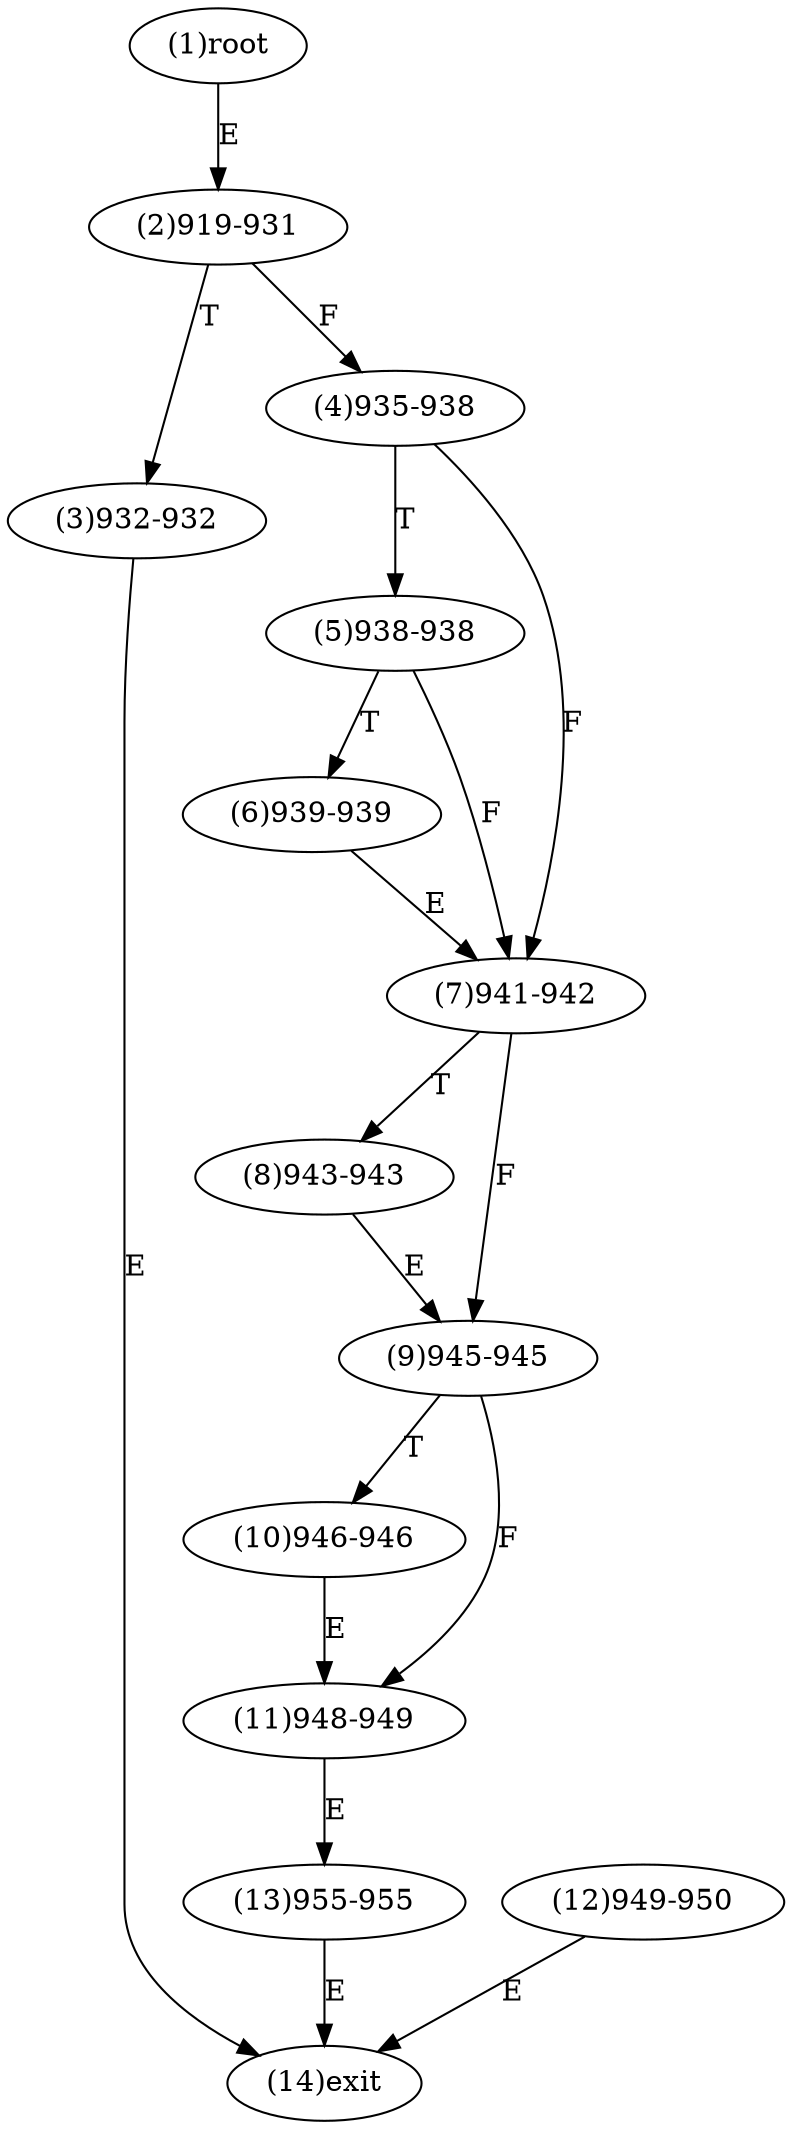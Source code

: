 digraph "" { 
1[ label="(1)root"];
2[ label="(2)919-931"];
3[ label="(3)932-932"];
4[ label="(4)935-938"];
5[ label="(5)938-938"];
6[ label="(6)939-939"];
7[ label="(7)941-942"];
8[ label="(8)943-943"];
9[ label="(9)945-945"];
10[ label="(10)946-946"];
11[ label="(11)948-949"];
12[ label="(12)949-950"];
13[ label="(13)955-955"];
14[ label="(14)exit"];
1->2[ label="E"];
2->4[ label="F"];
2->3[ label="T"];
3->14[ label="E"];
4->7[ label="F"];
4->5[ label="T"];
5->7[ label="F"];
5->6[ label="T"];
6->7[ label="E"];
7->9[ label="F"];
7->8[ label="T"];
8->9[ label="E"];
9->11[ label="F"];
9->10[ label="T"];
10->11[ label="E"];
11->13[ label="E"];
12->14[ label="E"];
13->14[ label="E"];
}